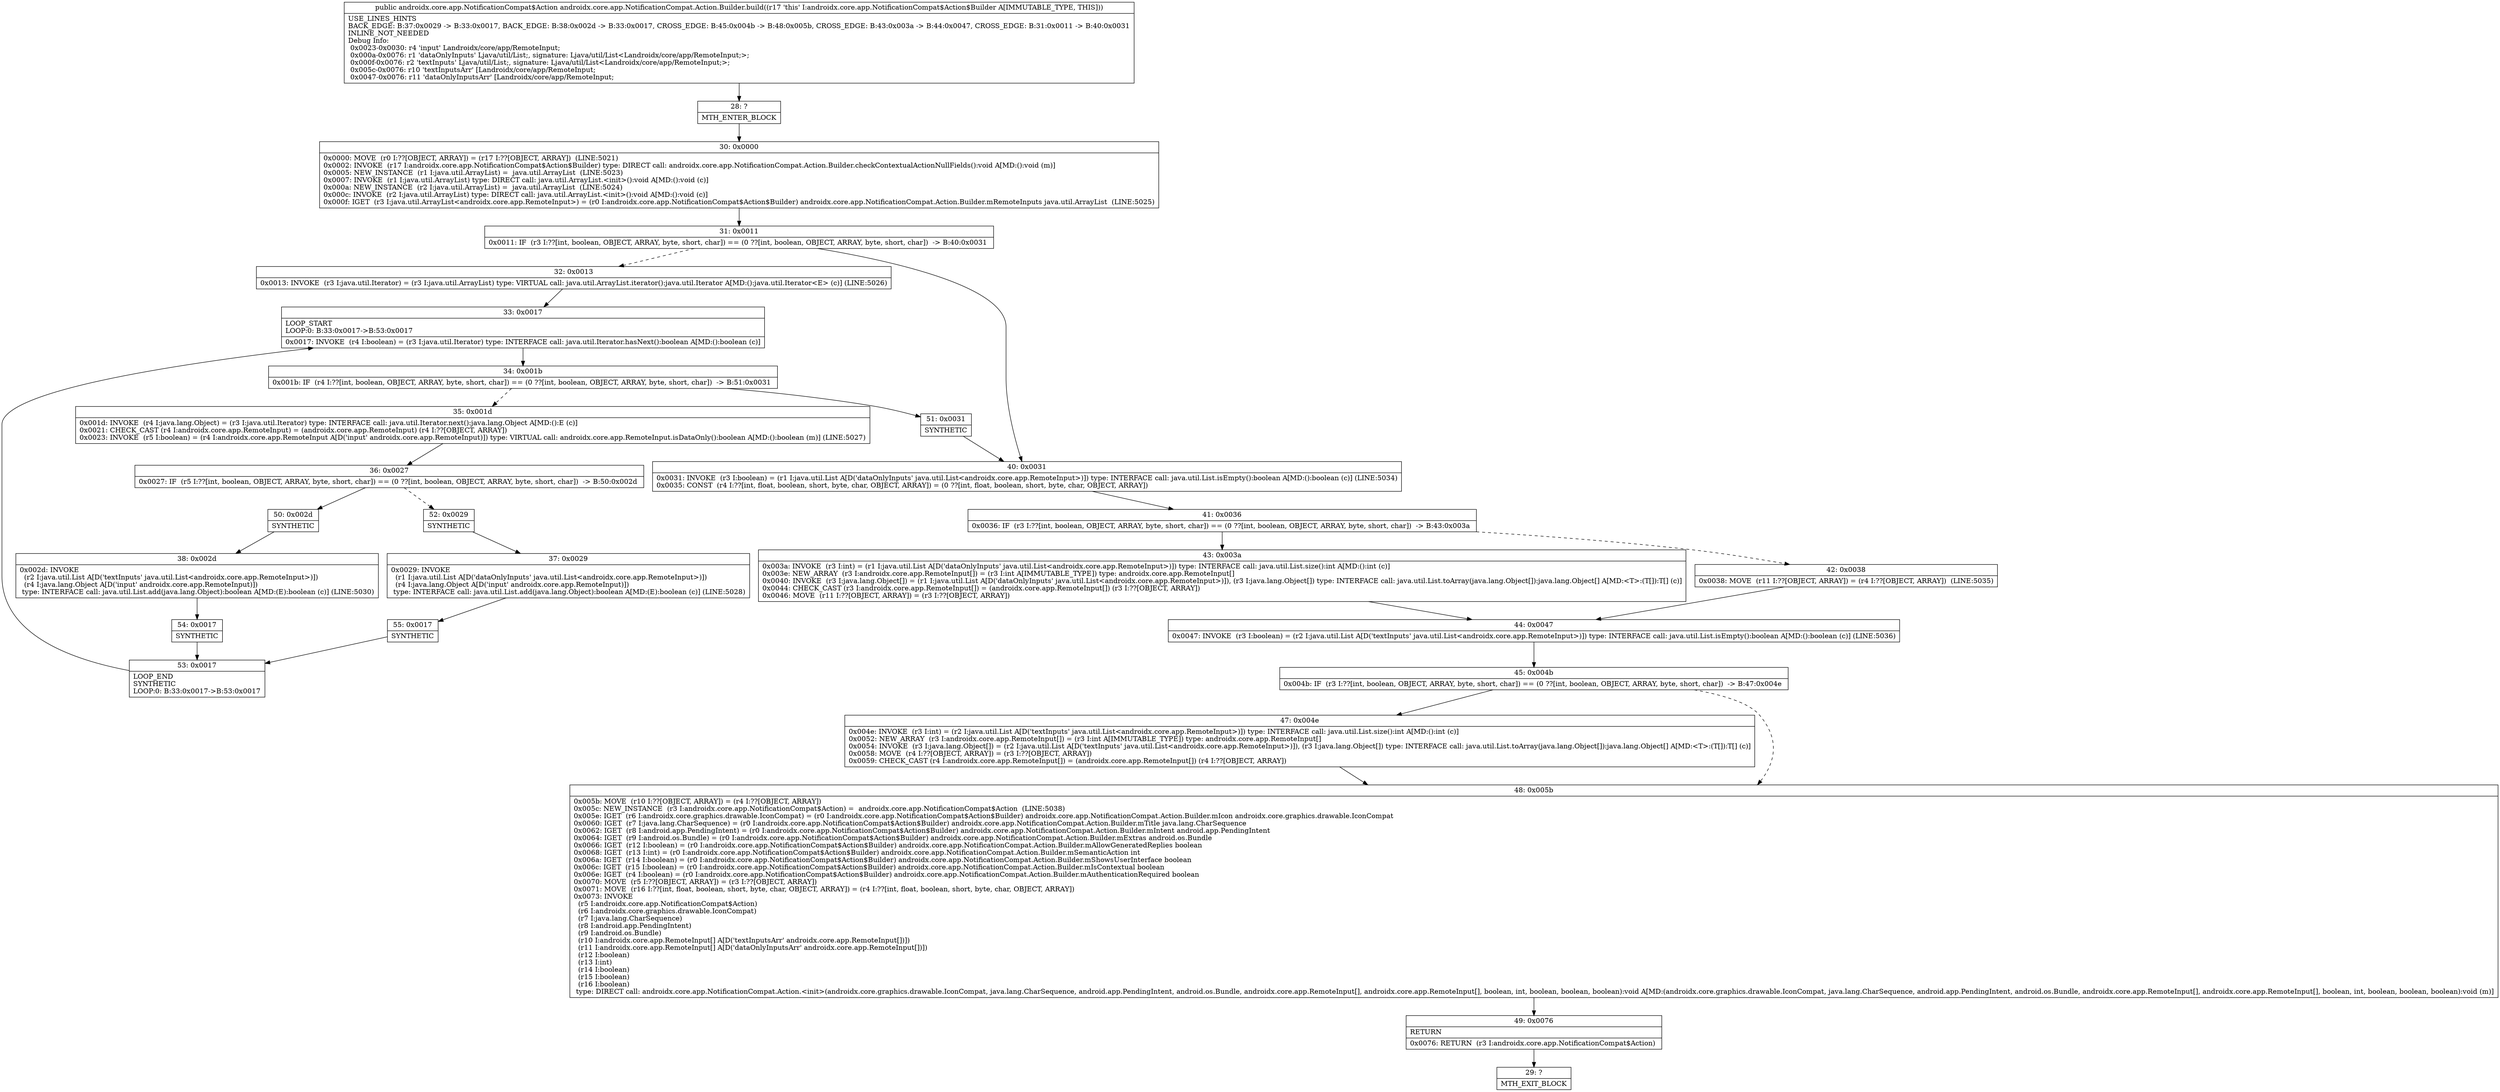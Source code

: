digraph "CFG forandroidx.core.app.NotificationCompat.Action.Builder.build()Landroidx\/core\/app\/NotificationCompat$Action;" {
Node_28 [shape=record,label="{28\:\ ?|MTH_ENTER_BLOCK\l}"];
Node_30 [shape=record,label="{30\:\ 0x0000|0x0000: MOVE  (r0 I:??[OBJECT, ARRAY]) = (r17 I:??[OBJECT, ARRAY])  (LINE:5021)\l0x0002: INVOKE  (r17 I:androidx.core.app.NotificationCompat$Action$Builder) type: DIRECT call: androidx.core.app.NotificationCompat.Action.Builder.checkContextualActionNullFields():void A[MD:():void (m)]\l0x0005: NEW_INSTANCE  (r1 I:java.util.ArrayList) =  java.util.ArrayList  (LINE:5023)\l0x0007: INVOKE  (r1 I:java.util.ArrayList) type: DIRECT call: java.util.ArrayList.\<init\>():void A[MD:():void (c)]\l0x000a: NEW_INSTANCE  (r2 I:java.util.ArrayList) =  java.util.ArrayList  (LINE:5024)\l0x000c: INVOKE  (r2 I:java.util.ArrayList) type: DIRECT call: java.util.ArrayList.\<init\>():void A[MD:():void (c)]\l0x000f: IGET  (r3 I:java.util.ArrayList\<androidx.core.app.RemoteInput\>) = (r0 I:androidx.core.app.NotificationCompat$Action$Builder) androidx.core.app.NotificationCompat.Action.Builder.mRemoteInputs java.util.ArrayList  (LINE:5025)\l}"];
Node_31 [shape=record,label="{31\:\ 0x0011|0x0011: IF  (r3 I:??[int, boolean, OBJECT, ARRAY, byte, short, char]) == (0 ??[int, boolean, OBJECT, ARRAY, byte, short, char])  \-\> B:40:0x0031 \l}"];
Node_32 [shape=record,label="{32\:\ 0x0013|0x0013: INVOKE  (r3 I:java.util.Iterator) = (r3 I:java.util.ArrayList) type: VIRTUAL call: java.util.ArrayList.iterator():java.util.Iterator A[MD:():java.util.Iterator\<E\> (c)] (LINE:5026)\l}"];
Node_33 [shape=record,label="{33\:\ 0x0017|LOOP_START\lLOOP:0: B:33:0x0017\-\>B:53:0x0017\l|0x0017: INVOKE  (r4 I:boolean) = (r3 I:java.util.Iterator) type: INTERFACE call: java.util.Iterator.hasNext():boolean A[MD:():boolean (c)]\l}"];
Node_34 [shape=record,label="{34\:\ 0x001b|0x001b: IF  (r4 I:??[int, boolean, OBJECT, ARRAY, byte, short, char]) == (0 ??[int, boolean, OBJECT, ARRAY, byte, short, char])  \-\> B:51:0x0031 \l}"];
Node_35 [shape=record,label="{35\:\ 0x001d|0x001d: INVOKE  (r4 I:java.lang.Object) = (r3 I:java.util.Iterator) type: INTERFACE call: java.util.Iterator.next():java.lang.Object A[MD:():E (c)]\l0x0021: CHECK_CAST (r4 I:androidx.core.app.RemoteInput) = (androidx.core.app.RemoteInput) (r4 I:??[OBJECT, ARRAY]) \l0x0023: INVOKE  (r5 I:boolean) = (r4 I:androidx.core.app.RemoteInput A[D('input' androidx.core.app.RemoteInput)]) type: VIRTUAL call: androidx.core.app.RemoteInput.isDataOnly():boolean A[MD:():boolean (m)] (LINE:5027)\l}"];
Node_36 [shape=record,label="{36\:\ 0x0027|0x0027: IF  (r5 I:??[int, boolean, OBJECT, ARRAY, byte, short, char]) == (0 ??[int, boolean, OBJECT, ARRAY, byte, short, char])  \-\> B:50:0x002d \l}"];
Node_50 [shape=record,label="{50\:\ 0x002d|SYNTHETIC\l}"];
Node_38 [shape=record,label="{38\:\ 0x002d|0x002d: INVOKE  \l  (r2 I:java.util.List A[D('textInputs' java.util.List\<androidx.core.app.RemoteInput\>)])\l  (r4 I:java.lang.Object A[D('input' androidx.core.app.RemoteInput)])\l type: INTERFACE call: java.util.List.add(java.lang.Object):boolean A[MD:(E):boolean (c)] (LINE:5030)\l}"];
Node_54 [shape=record,label="{54\:\ 0x0017|SYNTHETIC\l}"];
Node_53 [shape=record,label="{53\:\ 0x0017|LOOP_END\lSYNTHETIC\lLOOP:0: B:33:0x0017\-\>B:53:0x0017\l}"];
Node_52 [shape=record,label="{52\:\ 0x0029|SYNTHETIC\l}"];
Node_37 [shape=record,label="{37\:\ 0x0029|0x0029: INVOKE  \l  (r1 I:java.util.List A[D('dataOnlyInputs' java.util.List\<androidx.core.app.RemoteInput\>)])\l  (r4 I:java.lang.Object A[D('input' androidx.core.app.RemoteInput)])\l type: INTERFACE call: java.util.List.add(java.lang.Object):boolean A[MD:(E):boolean (c)] (LINE:5028)\l}"];
Node_55 [shape=record,label="{55\:\ 0x0017|SYNTHETIC\l}"];
Node_51 [shape=record,label="{51\:\ 0x0031|SYNTHETIC\l}"];
Node_40 [shape=record,label="{40\:\ 0x0031|0x0031: INVOKE  (r3 I:boolean) = (r1 I:java.util.List A[D('dataOnlyInputs' java.util.List\<androidx.core.app.RemoteInput\>)]) type: INTERFACE call: java.util.List.isEmpty():boolean A[MD:():boolean (c)] (LINE:5034)\l0x0035: CONST  (r4 I:??[int, float, boolean, short, byte, char, OBJECT, ARRAY]) = (0 ??[int, float, boolean, short, byte, char, OBJECT, ARRAY]) \l}"];
Node_41 [shape=record,label="{41\:\ 0x0036|0x0036: IF  (r3 I:??[int, boolean, OBJECT, ARRAY, byte, short, char]) == (0 ??[int, boolean, OBJECT, ARRAY, byte, short, char])  \-\> B:43:0x003a \l}"];
Node_42 [shape=record,label="{42\:\ 0x0038|0x0038: MOVE  (r11 I:??[OBJECT, ARRAY]) = (r4 I:??[OBJECT, ARRAY])  (LINE:5035)\l}"];
Node_44 [shape=record,label="{44\:\ 0x0047|0x0047: INVOKE  (r3 I:boolean) = (r2 I:java.util.List A[D('textInputs' java.util.List\<androidx.core.app.RemoteInput\>)]) type: INTERFACE call: java.util.List.isEmpty():boolean A[MD:():boolean (c)] (LINE:5036)\l}"];
Node_45 [shape=record,label="{45\:\ 0x004b|0x004b: IF  (r3 I:??[int, boolean, OBJECT, ARRAY, byte, short, char]) == (0 ??[int, boolean, OBJECT, ARRAY, byte, short, char])  \-\> B:47:0x004e \l}"];
Node_47 [shape=record,label="{47\:\ 0x004e|0x004e: INVOKE  (r3 I:int) = (r2 I:java.util.List A[D('textInputs' java.util.List\<androidx.core.app.RemoteInput\>)]) type: INTERFACE call: java.util.List.size():int A[MD:():int (c)]\l0x0052: NEW_ARRAY  (r3 I:androidx.core.app.RemoteInput[]) = (r3 I:int A[IMMUTABLE_TYPE]) type: androidx.core.app.RemoteInput[] \l0x0054: INVOKE  (r3 I:java.lang.Object[]) = (r2 I:java.util.List A[D('textInputs' java.util.List\<androidx.core.app.RemoteInput\>)]), (r3 I:java.lang.Object[]) type: INTERFACE call: java.util.List.toArray(java.lang.Object[]):java.lang.Object[] A[MD:\<T\>:(T[]):T[] (c)]\l0x0058: MOVE  (r4 I:??[OBJECT, ARRAY]) = (r3 I:??[OBJECT, ARRAY]) \l0x0059: CHECK_CAST (r4 I:androidx.core.app.RemoteInput[]) = (androidx.core.app.RemoteInput[]) (r4 I:??[OBJECT, ARRAY]) \l}"];
Node_48 [shape=record,label="{48\:\ 0x005b|0x005b: MOVE  (r10 I:??[OBJECT, ARRAY]) = (r4 I:??[OBJECT, ARRAY]) \l0x005c: NEW_INSTANCE  (r3 I:androidx.core.app.NotificationCompat$Action) =  androidx.core.app.NotificationCompat$Action  (LINE:5038)\l0x005e: IGET  (r6 I:androidx.core.graphics.drawable.IconCompat) = (r0 I:androidx.core.app.NotificationCompat$Action$Builder) androidx.core.app.NotificationCompat.Action.Builder.mIcon androidx.core.graphics.drawable.IconCompat \l0x0060: IGET  (r7 I:java.lang.CharSequence) = (r0 I:androidx.core.app.NotificationCompat$Action$Builder) androidx.core.app.NotificationCompat.Action.Builder.mTitle java.lang.CharSequence \l0x0062: IGET  (r8 I:android.app.PendingIntent) = (r0 I:androidx.core.app.NotificationCompat$Action$Builder) androidx.core.app.NotificationCompat.Action.Builder.mIntent android.app.PendingIntent \l0x0064: IGET  (r9 I:android.os.Bundle) = (r0 I:androidx.core.app.NotificationCompat$Action$Builder) androidx.core.app.NotificationCompat.Action.Builder.mExtras android.os.Bundle \l0x0066: IGET  (r12 I:boolean) = (r0 I:androidx.core.app.NotificationCompat$Action$Builder) androidx.core.app.NotificationCompat.Action.Builder.mAllowGeneratedReplies boolean \l0x0068: IGET  (r13 I:int) = (r0 I:androidx.core.app.NotificationCompat$Action$Builder) androidx.core.app.NotificationCompat.Action.Builder.mSemanticAction int \l0x006a: IGET  (r14 I:boolean) = (r0 I:androidx.core.app.NotificationCompat$Action$Builder) androidx.core.app.NotificationCompat.Action.Builder.mShowsUserInterface boolean \l0x006c: IGET  (r15 I:boolean) = (r0 I:androidx.core.app.NotificationCompat$Action$Builder) androidx.core.app.NotificationCompat.Action.Builder.mIsContextual boolean \l0x006e: IGET  (r4 I:boolean) = (r0 I:androidx.core.app.NotificationCompat$Action$Builder) androidx.core.app.NotificationCompat.Action.Builder.mAuthenticationRequired boolean \l0x0070: MOVE  (r5 I:??[OBJECT, ARRAY]) = (r3 I:??[OBJECT, ARRAY]) \l0x0071: MOVE  (r16 I:??[int, float, boolean, short, byte, char, OBJECT, ARRAY]) = (r4 I:??[int, float, boolean, short, byte, char, OBJECT, ARRAY]) \l0x0073: INVOKE  \l  (r5 I:androidx.core.app.NotificationCompat$Action)\l  (r6 I:androidx.core.graphics.drawable.IconCompat)\l  (r7 I:java.lang.CharSequence)\l  (r8 I:android.app.PendingIntent)\l  (r9 I:android.os.Bundle)\l  (r10 I:androidx.core.app.RemoteInput[] A[D('textInputsArr' androidx.core.app.RemoteInput[])])\l  (r11 I:androidx.core.app.RemoteInput[] A[D('dataOnlyInputsArr' androidx.core.app.RemoteInput[])])\l  (r12 I:boolean)\l  (r13 I:int)\l  (r14 I:boolean)\l  (r15 I:boolean)\l  (r16 I:boolean)\l type: DIRECT call: androidx.core.app.NotificationCompat.Action.\<init\>(androidx.core.graphics.drawable.IconCompat, java.lang.CharSequence, android.app.PendingIntent, android.os.Bundle, androidx.core.app.RemoteInput[], androidx.core.app.RemoteInput[], boolean, int, boolean, boolean, boolean):void A[MD:(androidx.core.graphics.drawable.IconCompat, java.lang.CharSequence, android.app.PendingIntent, android.os.Bundle, androidx.core.app.RemoteInput[], androidx.core.app.RemoteInput[], boolean, int, boolean, boolean, boolean):void (m)]\l}"];
Node_49 [shape=record,label="{49\:\ 0x0076|RETURN\l|0x0076: RETURN  (r3 I:androidx.core.app.NotificationCompat$Action) \l}"];
Node_29 [shape=record,label="{29\:\ ?|MTH_EXIT_BLOCK\l}"];
Node_43 [shape=record,label="{43\:\ 0x003a|0x003a: INVOKE  (r3 I:int) = (r1 I:java.util.List A[D('dataOnlyInputs' java.util.List\<androidx.core.app.RemoteInput\>)]) type: INTERFACE call: java.util.List.size():int A[MD:():int (c)]\l0x003e: NEW_ARRAY  (r3 I:androidx.core.app.RemoteInput[]) = (r3 I:int A[IMMUTABLE_TYPE]) type: androidx.core.app.RemoteInput[] \l0x0040: INVOKE  (r3 I:java.lang.Object[]) = (r1 I:java.util.List A[D('dataOnlyInputs' java.util.List\<androidx.core.app.RemoteInput\>)]), (r3 I:java.lang.Object[]) type: INTERFACE call: java.util.List.toArray(java.lang.Object[]):java.lang.Object[] A[MD:\<T\>:(T[]):T[] (c)]\l0x0044: CHECK_CAST (r3 I:androidx.core.app.RemoteInput[]) = (androidx.core.app.RemoteInput[]) (r3 I:??[OBJECT, ARRAY]) \l0x0046: MOVE  (r11 I:??[OBJECT, ARRAY]) = (r3 I:??[OBJECT, ARRAY]) \l}"];
MethodNode[shape=record,label="{public androidx.core.app.NotificationCompat$Action androidx.core.app.NotificationCompat.Action.Builder.build((r17 'this' I:androidx.core.app.NotificationCompat$Action$Builder A[IMMUTABLE_TYPE, THIS]))  | USE_LINES_HINTS\lBACK_EDGE: B:37:0x0029 \-\> B:33:0x0017, BACK_EDGE: B:38:0x002d \-\> B:33:0x0017, CROSS_EDGE: B:45:0x004b \-\> B:48:0x005b, CROSS_EDGE: B:43:0x003a \-\> B:44:0x0047, CROSS_EDGE: B:31:0x0011 \-\> B:40:0x0031\lINLINE_NOT_NEEDED\lDebug Info:\l  0x0023\-0x0030: r4 'input' Landroidx\/core\/app\/RemoteInput;\l  0x000a\-0x0076: r1 'dataOnlyInputs' Ljava\/util\/List;, signature: Ljava\/util\/List\<Landroidx\/core\/app\/RemoteInput;\>;\l  0x000f\-0x0076: r2 'textInputs' Ljava\/util\/List;, signature: Ljava\/util\/List\<Landroidx\/core\/app\/RemoteInput;\>;\l  0x005c\-0x0076: r10 'textInputsArr' [Landroidx\/core\/app\/RemoteInput;\l  0x0047\-0x0076: r11 'dataOnlyInputsArr' [Landroidx\/core\/app\/RemoteInput;\l}"];
MethodNode -> Node_28;Node_28 -> Node_30;
Node_30 -> Node_31;
Node_31 -> Node_32[style=dashed];
Node_31 -> Node_40;
Node_32 -> Node_33;
Node_33 -> Node_34;
Node_34 -> Node_35[style=dashed];
Node_34 -> Node_51;
Node_35 -> Node_36;
Node_36 -> Node_50;
Node_36 -> Node_52[style=dashed];
Node_50 -> Node_38;
Node_38 -> Node_54;
Node_54 -> Node_53;
Node_53 -> Node_33;
Node_52 -> Node_37;
Node_37 -> Node_55;
Node_55 -> Node_53;
Node_51 -> Node_40;
Node_40 -> Node_41;
Node_41 -> Node_42[style=dashed];
Node_41 -> Node_43;
Node_42 -> Node_44;
Node_44 -> Node_45;
Node_45 -> Node_47;
Node_45 -> Node_48[style=dashed];
Node_47 -> Node_48;
Node_48 -> Node_49;
Node_49 -> Node_29;
Node_43 -> Node_44;
}

